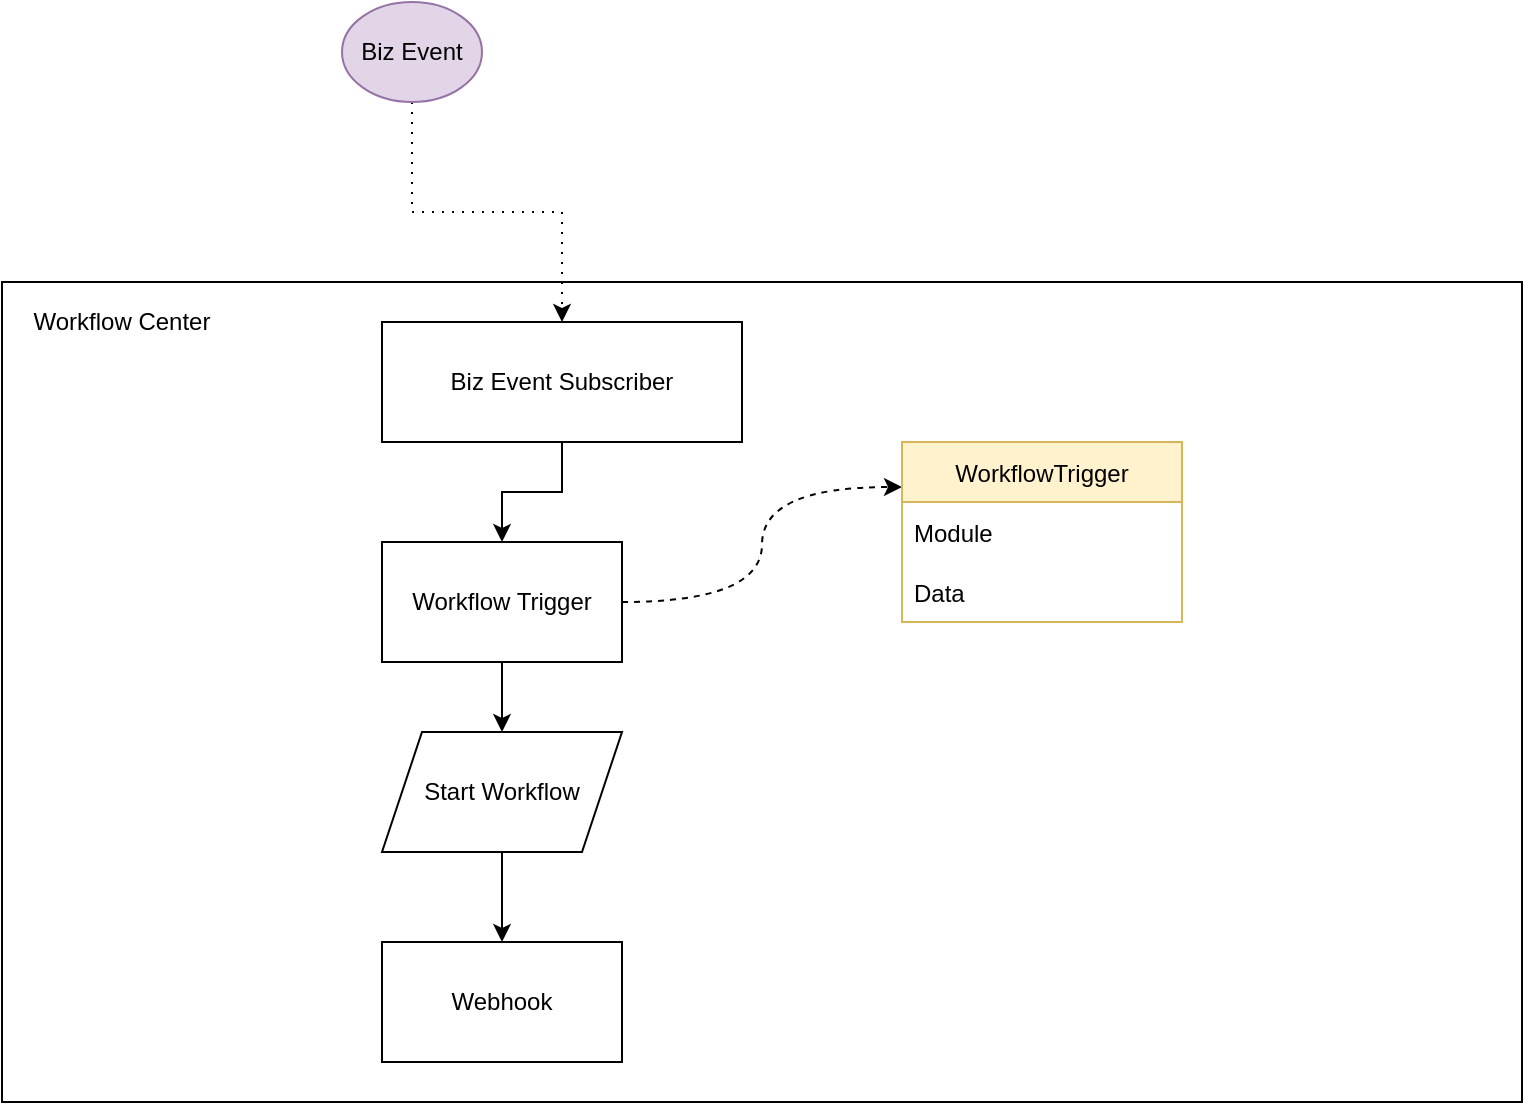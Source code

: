 <mxfile version="17.2.4" type="github"><diagram id="6h3rURyJafE0Ojcmi7iW" name="Page-1"><mxGraphModel dx="2062" dy="1114" grid="1" gridSize="10" guides="1" tooltips="1" connect="1" arrows="1" fold="1" page="1" pageScale="1" pageWidth="827" pageHeight="1169" math="0" shadow="0"><root><mxCell id="0"/><mxCell id="1" parent="0"/><mxCell id="owWLiPiQe1V39V-cQ2BP-10" value="" style="rounded=0;whiteSpace=wrap;html=1;" vertex="1" parent="1"><mxGeometry x="30" y="300" width="760" height="410" as="geometry"/></mxCell><mxCell id="owWLiPiQe1V39V-cQ2BP-5" style="edgeStyle=orthogonalEdgeStyle;rounded=0;orthogonalLoop=1;jettySize=auto;html=1;entryX=0.5;entryY=0;entryDx=0;entryDy=0;dashed=1;dashPattern=1 4;" edge="1" parent="1" source="owWLiPiQe1V39V-cQ2BP-3" target="owWLiPiQe1V39V-cQ2BP-4"><mxGeometry relative="1" as="geometry"/></mxCell><mxCell id="owWLiPiQe1V39V-cQ2BP-3" value="Biz Event" style="ellipse;whiteSpace=wrap;html=1;fillColor=#e1d5e7;strokeColor=#9673a6;" vertex="1" parent="1"><mxGeometry x="200" y="160" width="70" height="50" as="geometry"/></mxCell><mxCell id="owWLiPiQe1V39V-cQ2BP-8" style="edgeStyle=orthogonalEdgeStyle;rounded=0;orthogonalLoop=1;jettySize=auto;html=1;entryX=0.5;entryY=0;entryDx=0;entryDy=0;" edge="1" parent="1" source="owWLiPiQe1V39V-cQ2BP-4" target="owWLiPiQe1V39V-cQ2BP-6"><mxGeometry relative="1" as="geometry"/></mxCell><mxCell id="owWLiPiQe1V39V-cQ2BP-4" value="Biz Event Subscriber" style="rounded=0;whiteSpace=wrap;html=1;" vertex="1" parent="1"><mxGeometry x="220" y="320" width="180" height="60" as="geometry"/></mxCell><mxCell id="owWLiPiQe1V39V-cQ2BP-9" style="edgeStyle=orthogonalEdgeStyle;rounded=0;orthogonalLoop=1;jettySize=auto;html=1;" edge="1" parent="1" source="owWLiPiQe1V39V-cQ2BP-6" target="owWLiPiQe1V39V-cQ2BP-7"><mxGeometry relative="1" as="geometry"/></mxCell><mxCell id="owWLiPiQe1V39V-cQ2BP-16" style="edgeStyle=orthogonalEdgeStyle;orthogonalLoop=1;jettySize=auto;html=1;entryX=0;entryY=0.25;entryDx=0;entryDy=0;curved=1;dashed=1;" edge="1" parent="1" source="owWLiPiQe1V39V-cQ2BP-6" target="owWLiPiQe1V39V-cQ2BP-12"><mxGeometry relative="1" as="geometry"/></mxCell><mxCell id="owWLiPiQe1V39V-cQ2BP-6" value="Workflow Trigger" style="rounded=0;whiteSpace=wrap;html=1;" vertex="1" parent="1"><mxGeometry x="220" y="430" width="120" height="60" as="geometry"/></mxCell><mxCell id="owWLiPiQe1V39V-cQ2BP-19" style="edgeStyle=orthogonalEdgeStyle;orthogonalLoop=1;jettySize=auto;html=1;rounded=0;" edge="1" parent="1" source="owWLiPiQe1V39V-cQ2BP-7" target="owWLiPiQe1V39V-cQ2BP-20"><mxGeometry relative="1" as="geometry"><mxPoint x="280" y="620" as="targetPoint"/></mxGeometry></mxCell><mxCell id="owWLiPiQe1V39V-cQ2BP-7" value="Start Workflow" style="shape=parallelogram;perimeter=parallelogramPerimeter;whiteSpace=wrap;html=1;fixedSize=1;" vertex="1" parent="1"><mxGeometry x="220" y="525" width="120" height="60" as="geometry"/></mxCell><mxCell id="owWLiPiQe1V39V-cQ2BP-11" value="Workflow Center" style="text;html=1;strokeColor=none;fillColor=none;align=center;verticalAlign=middle;whiteSpace=wrap;rounded=0;" vertex="1" parent="1"><mxGeometry x="30" y="300" width="120" height="40" as="geometry"/></mxCell><mxCell id="owWLiPiQe1V39V-cQ2BP-12" value="WorkflowTrigger" style="swimlane;fontStyle=0;childLayout=stackLayout;horizontal=1;startSize=30;horizontalStack=0;resizeParent=1;resizeParentMax=0;resizeLast=0;collapsible=1;marginBottom=0;fillColor=#fff2cc;strokeColor=#d6b656;" vertex="1" parent="1"><mxGeometry x="480" y="380" width="140" height="90" as="geometry"/></mxCell><mxCell id="owWLiPiQe1V39V-cQ2BP-13" value="Module" style="text;strokeColor=none;fillColor=none;align=left;verticalAlign=middle;spacingLeft=4;spacingRight=4;overflow=hidden;points=[[0,0.5],[1,0.5]];portConstraint=eastwest;rotatable=0;" vertex="1" parent="owWLiPiQe1V39V-cQ2BP-12"><mxGeometry y="30" width="140" height="30" as="geometry"/></mxCell><mxCell id="owWLiPiQe1V39V-cQ2BP-14" value="Data" style="text;strokeColor=none;fillColor=none;align=left;verticalAlign=middle;spacingLeft=4;spacingRight=4;overflow=hidden;points=[[0,0.5],[1,0.5]];portConstraint=eastwest;rotatable=0;" vertex="1" parent="owWLiPiQe1V39V-cQ2BP-12"><mxGeometry y="60" width="140" height="30" as="geometry"/></mxCell><mxCell id="owWLiPiQe1V39V-cQ2BP-20" value="Webhook" style="rounded=0;whiteSpace=wrap;html=1;" vertex="1" parent="1"><mxGeometry x="220" y="630" width="120" height="60" as="geometry"/></mxCell></root></mxGraphModel></diagram></mxfile>